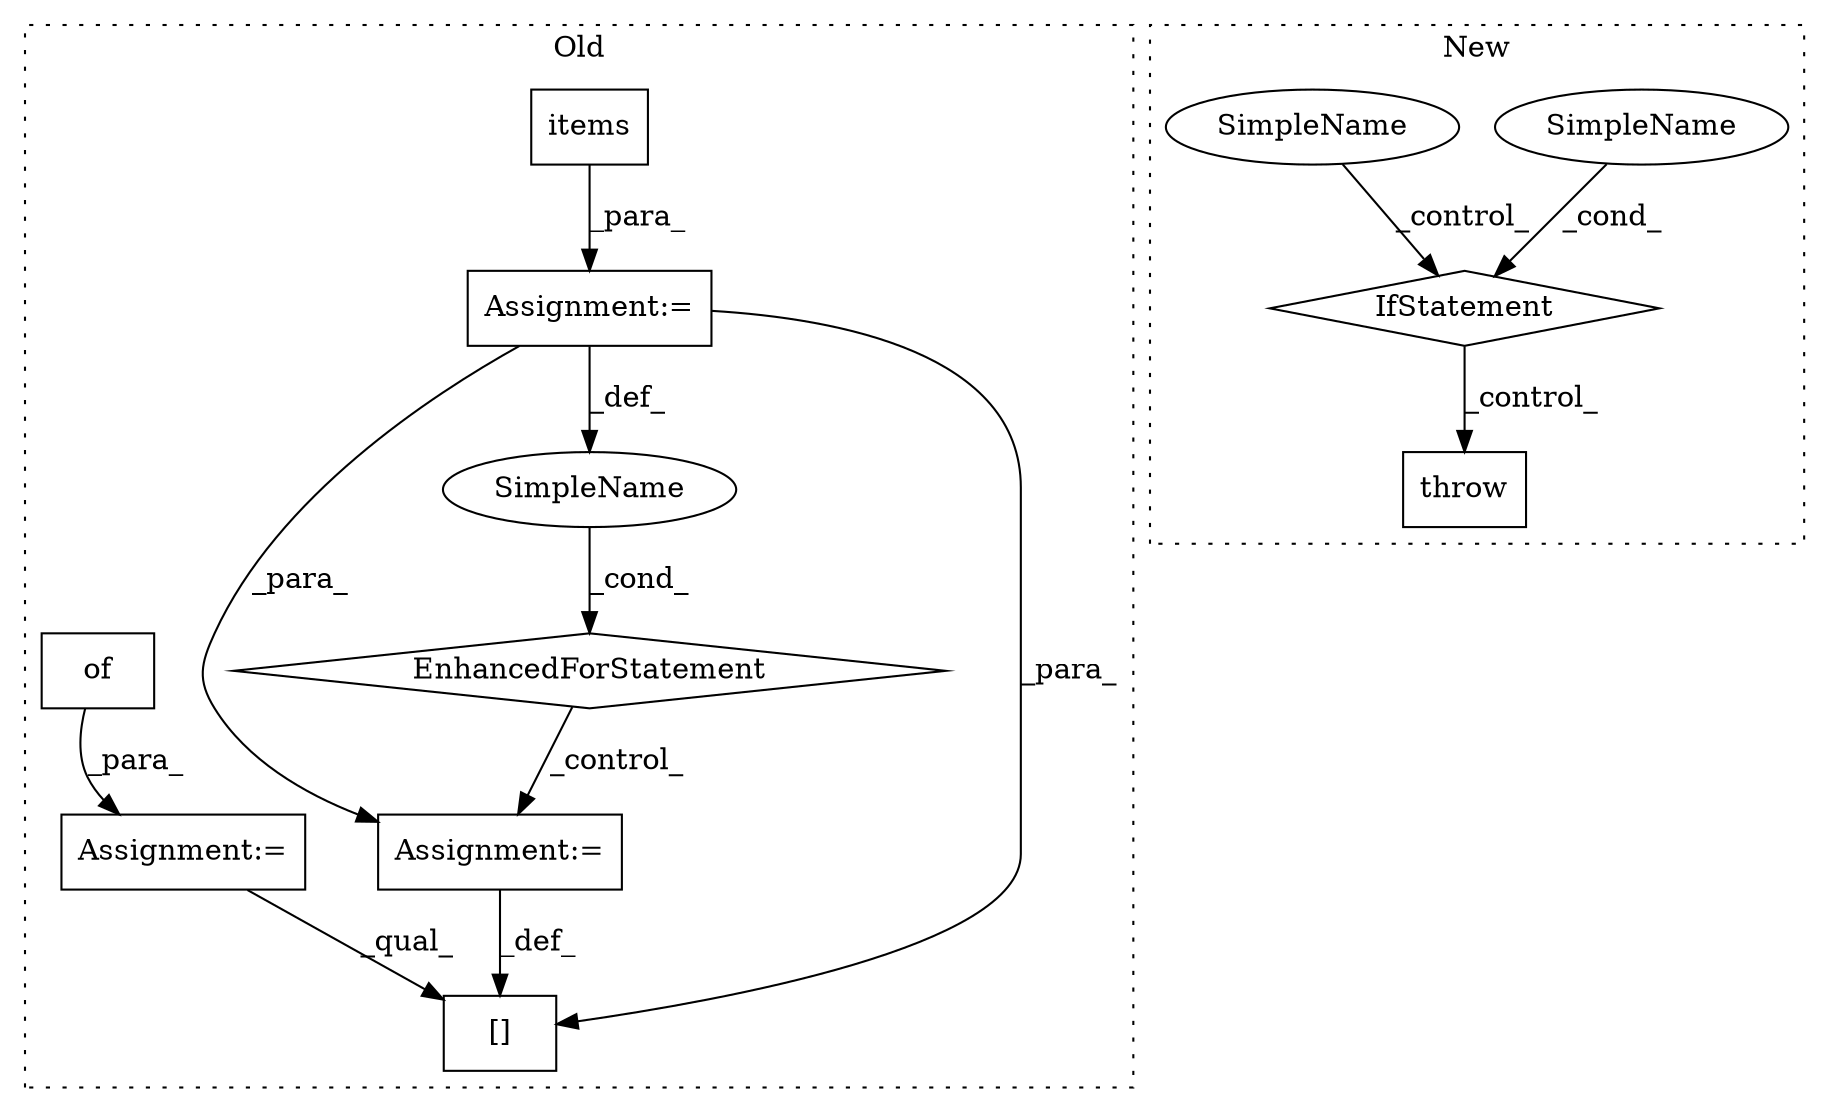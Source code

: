 digraph G {
subgraph cluster0 {
1 [label="items" a="32" s="1370" l="7" shape="box"];
3 [label="Assignment:=" a="7" s="1285,1377" l="63,2" shape="box"];
4 [label="EnhancedForStatement" a="70" s="1285,1377" l="63,2" shape="diamond"];
7 [label="Assignment:=" a="7" s="1402" l="14" shape="box"];
8 [label="SimpleName" a="42" s="1352" l="1" shape="ellipse"];
9 [label="[]" a="2" s="1387,1401" l="8,1" shape="box"];
11 [label="Assignment:=" a="7" s="1270" l="1" shape="box"];
12 [label="of" a="32" s="1275" l="4" shape="box"];
label = "Old";
style="dotted";
}
subgraph cluster1 {
2 [label="throw" a="53" s="1979" l="6" shape="box"];
5 [label="IfStatement" a="25" s="1895,1967" l="4,2" shape="diamond"];
6 [label="SimpleName" a="42" s="" l="" shape="ellipse"];
10 [label="SimpleName" a="42" s="" l="" shape="ellipse"];
label = "New";
style="dotted";
}
1 -> 3 [label="_para_"];
3 -> 8 [label="_def_"];
3 -> 7 [label="_para_"];
3 -> 9 [label="_para_"];
4 -> 7 [label="_control_"];
5 -> 2 [label="_control_"];
6 -> 5 [label="_cond_"];
7 -> 9 [label="_def_"];
8 -> 4 [label="_cond_"];
10 -> 5 [label="_control_"];
11 -> 9 [label="_qual_"];
12 -> 11 [label="_para_"];
}